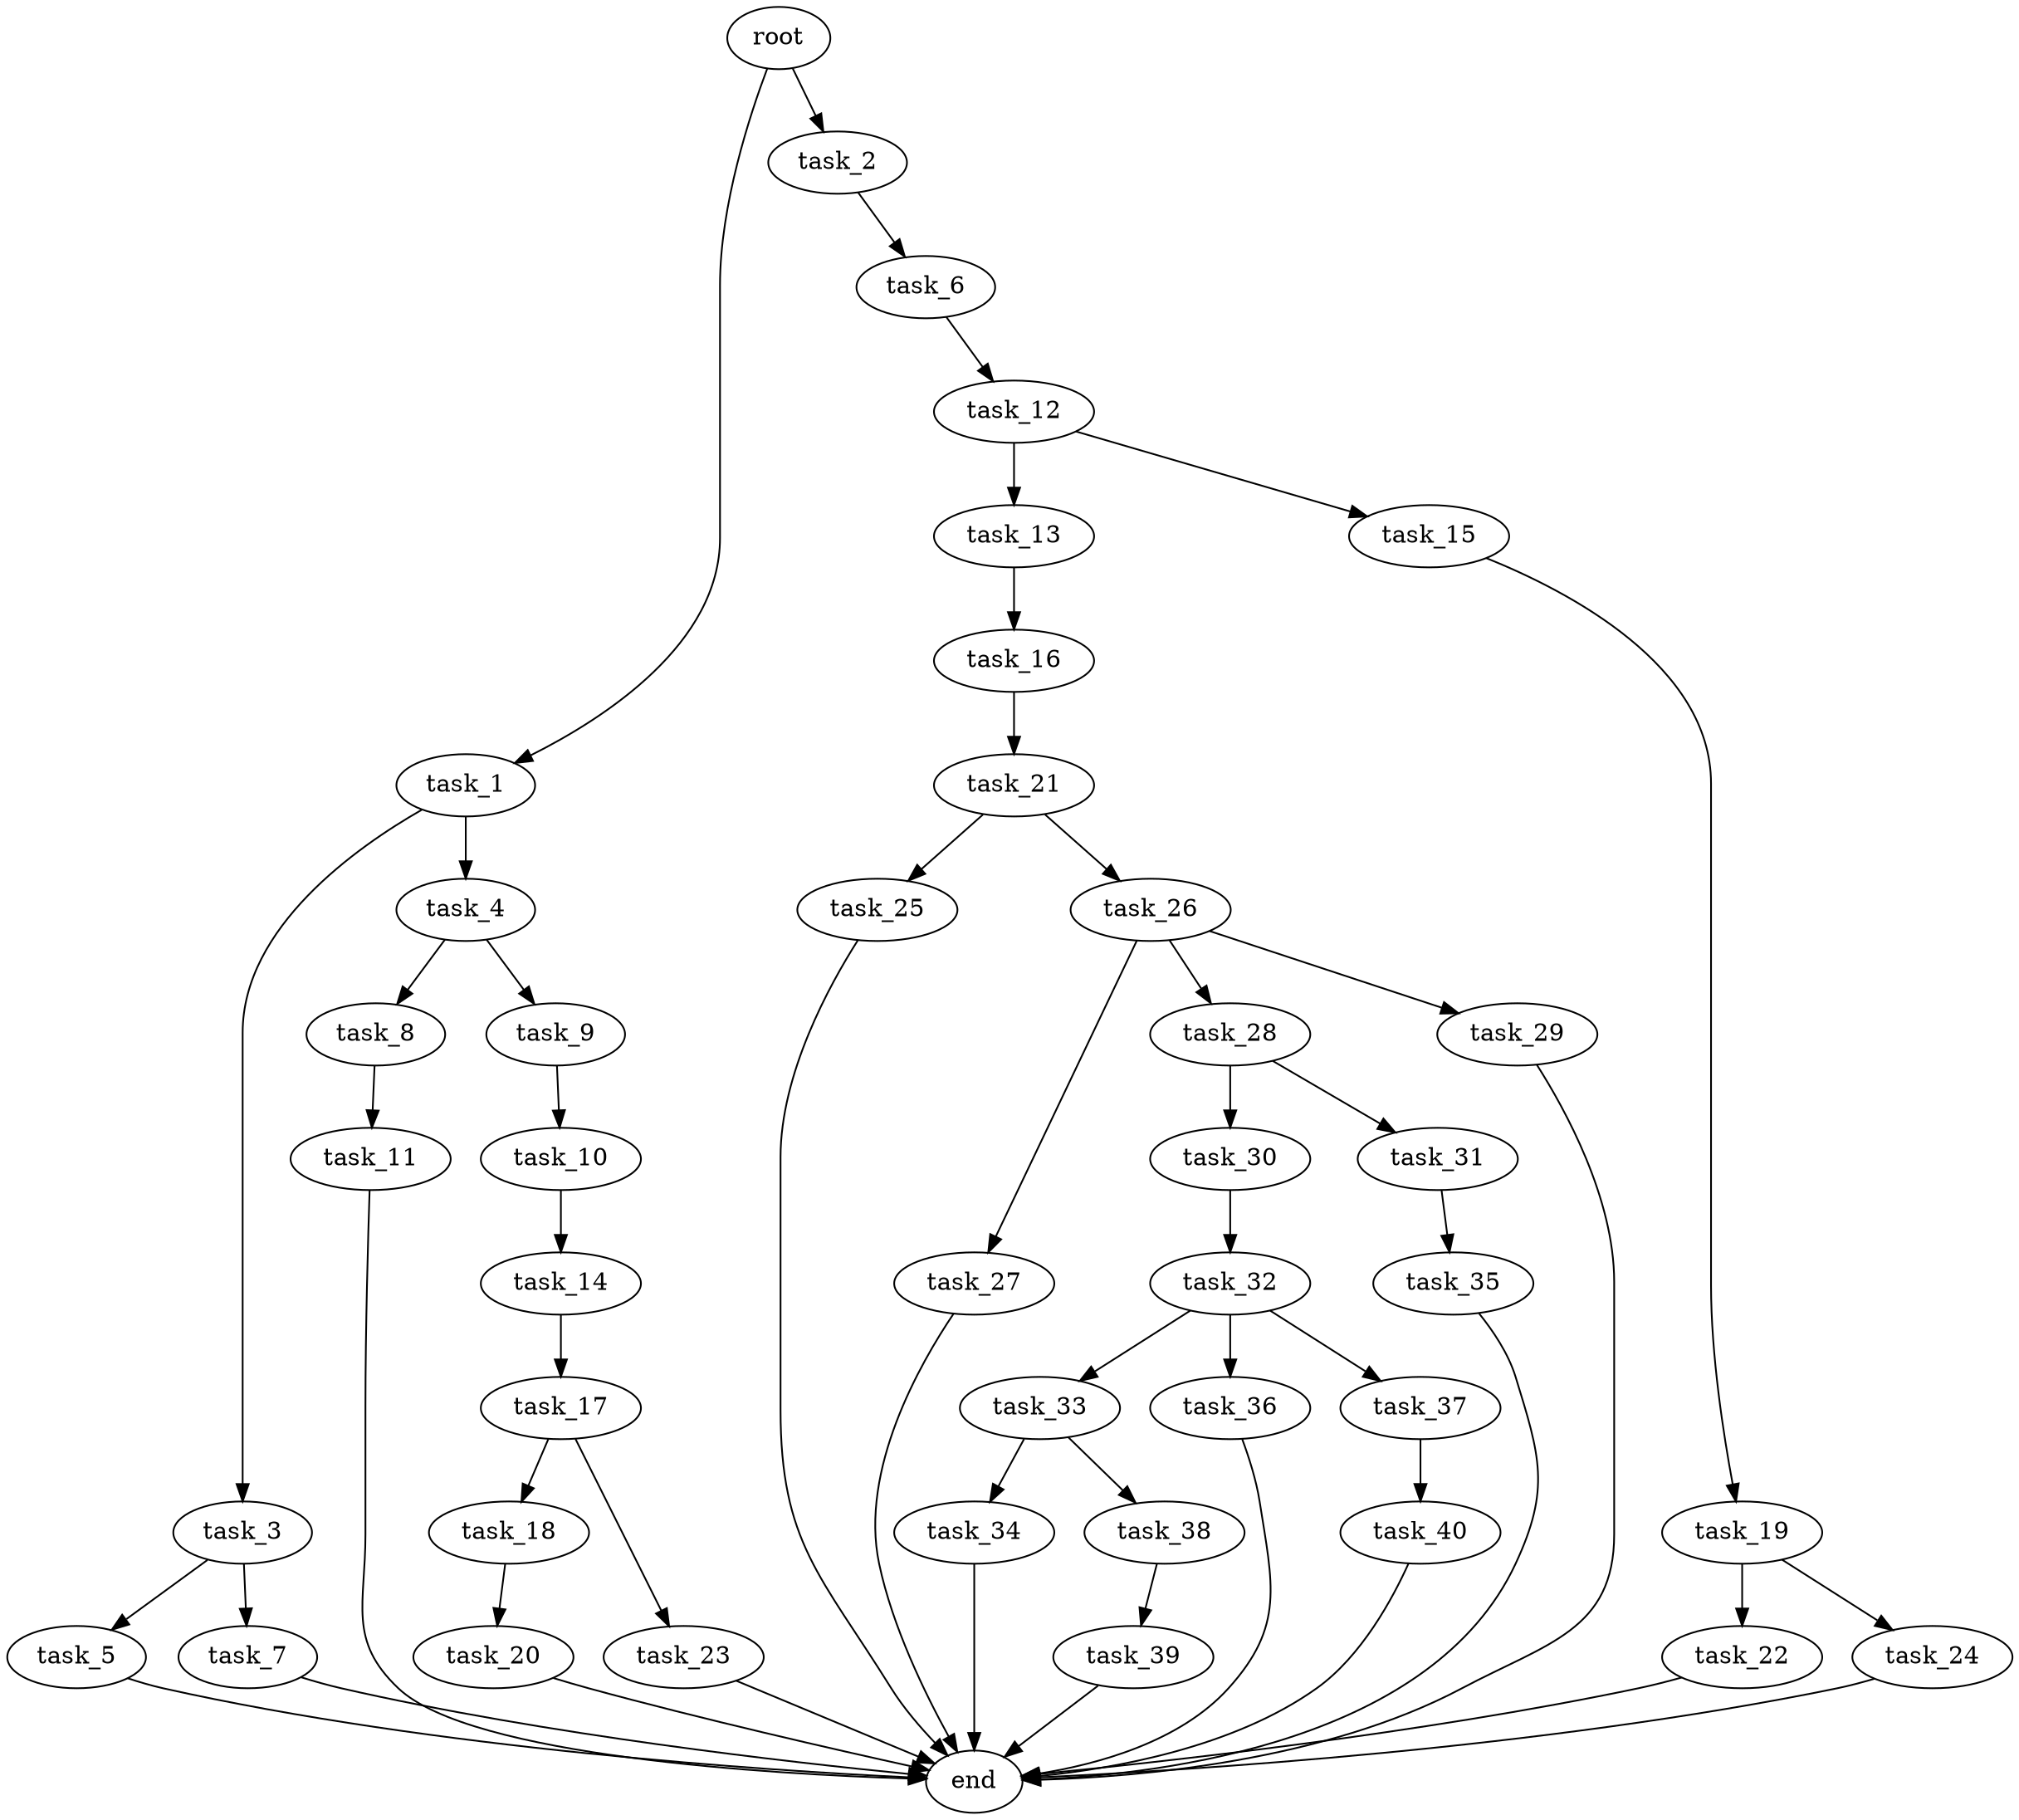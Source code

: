 digraph G {
  root [size="0.000000e+00"];
  task_1 [size="1.197263e+07"];
  task_2 [size="4.449732e+09"];
  task_3 [size="9.092503e+08"];
  task_4 [size="3.443178e+09"];
  task_5 [size="1.621864e+09"];
  task_6 [size="7.137229e+09"];
  task_7 [size="5.507757e+09"];
  task_8 [size="1.810145e+09"];
  task_9 [size="4.315059e+09"];
  task_10 [size="9.574395e+09"];
  task_11 [size="9.906476e+08"];
  task_12 [size="7.952822e+09"];
  task_13 [size="7.255846e+09"];
  task_14 [size="1.709997e+09"];
  task_15 [size="3.526364e+09"];
  task_16 [size="9.103947e+09"];
  task_17 [size="7.856978e+09"];
  task_18 [size="5.223017e+09"];
  task_19 [size="9.098698e+09"];
  task_20 [size="7.228171e+09"];
  task_21 [size="6.864268e+09"];
  task_22 [size="5.655868e+09"];
  task_23 [size="4.337915e+09"];
  task_24 [size="7.728253e+09"];
  task_25 [size="5.031826e+09"];
  task_26 [size="2.115149e+09"];
  task_27 [size="3.714912e+09"];
  task_28 [size="5.502831e+09"];
  task_29 [size="8.164488e+08"];
  task_30 [size="5.885824e+09"];
  task_31 [size="3.130161e+09"];
  task_32 [size="7.496497e+09"];
  task_33 [size="6.902984e+09"];
  task_34 [size="4.704981e+09"];
  task_35 [size="7.040073e+09"];
  task_36 [size="9.428695e+08"];
  task_37 [size="5.560574e+09"];
  task_38 [size="4.455262e+08"];
  task_39 [size="5.043889e+08"];
  task_40 [size="9.924161e+09"];
  end [size="0.000000e+00"];

  root -> task_1 [size="1.000000e-12"];
  root -> task_2 [size="1.000000e-12"];
  task_1 -> task_3 [size="9.092503e+07"];
  task_1 -> task_4 [size="3.443178e+08"];
  task_2 -> task_6 [size="7.137229e+08"];
  task_3 -> task_5 [size="1.621864e+08"];
  task_3 -> task_7 [size="5.507757e+08"];
  task_4 -> task_8 [size="1.810145e+08"];
  task_4 -> task_9 [size="4.315059e+08"];
  task_5 -> end [size="1.000000e-12"];
  task_6 -> task_12 [size="7.952822e+08"];
  task_7 -> end [size="1.000000e-12"];
  task_8 -> task_11 [size="9.906476e+07"];
  task_9 -> task_10 [size="9.574395e+08"];
  task_10 -> task_14 [size="1.709997e+08"];
  task_11 -> end [size="1.000000e-12"];
  task_12 -> task_13 [size="7.255846e+08"];
  task_12 -> task_15 [size="3.526364e+08"];
  task_13 -> task_16 [size="9.103947e+08"];
  task_14 -> task_17 [size="7.856978e+08"];
  task_15 -> task_19 [size="9.098698e+08"];
  task_16 -> task_21 [size="6.864268e+08"];
  task_17 -> task_18 [size="5.223017e+08"];
  task_17 -> task_23 [size="4.337915e+08"];
  task_18 -> task_20 [size="7.228171e+08"];
  task_19 -> task_22 [size="5.655868e+08"];
  task_19 -> task_24 [size="7.728253e+08"];
  task_20 -> end [size="1.000000e-12"];
  task_21 -> task_25 [size="5.031826e+08"];
  task_21 -> task_26 [size="2.115149e+08"];
  task_22 -> end [size="1.000000e-12"];
  task_23 -> end [size="1.000000e-12"];
  task_24 -> end [size="1.000000e-12"];
  task_25 -> end [size="1.000000e-12"];
  task_26 -> task_27 [size="3.714912e+08"];
  task_26 -> task_28 [size="5.502831e+08"];
  task_26 -> task_29 [size="8.164488e+07"];
  task_27 -> end [size="1.000000e-12"];
  task_28 -> task_30 [size="5.885824e+08"];
  task_28 -> task_31 [size="3.130161e+08"];
  task_29 -> end [size="1.000000e-12"];
  task_30 -> task_32 [size="7.496497e+08"];
  task_31 -> task_35 [size="7.040073e+08"];
  task_32 -> task_33 [size="6.902984e+08"];
  task_32 -> task_36 [size="9.428695e+07"];
  task_32 -> task_37 [size="5.560574e+08"];
  task_33 -> task_34 [size="4.704981e+08"];
  task_33 -> task_38 [size="4.455262e+07"];
  task_34 -> end [size="1.000000e-12"];
  task_35 -> end [size="1.000000e-12"];
  task_36 -> end [size="1.000000e-12"];
  task_37 -> task_40 [size="9.924161e+08"];
  task_38 -> task_39 [size="5.043889e+07"];
  task_39 -> end [size="1.000000e-12"];
  task_40 -> end [size="1.000000e-12"];
}
